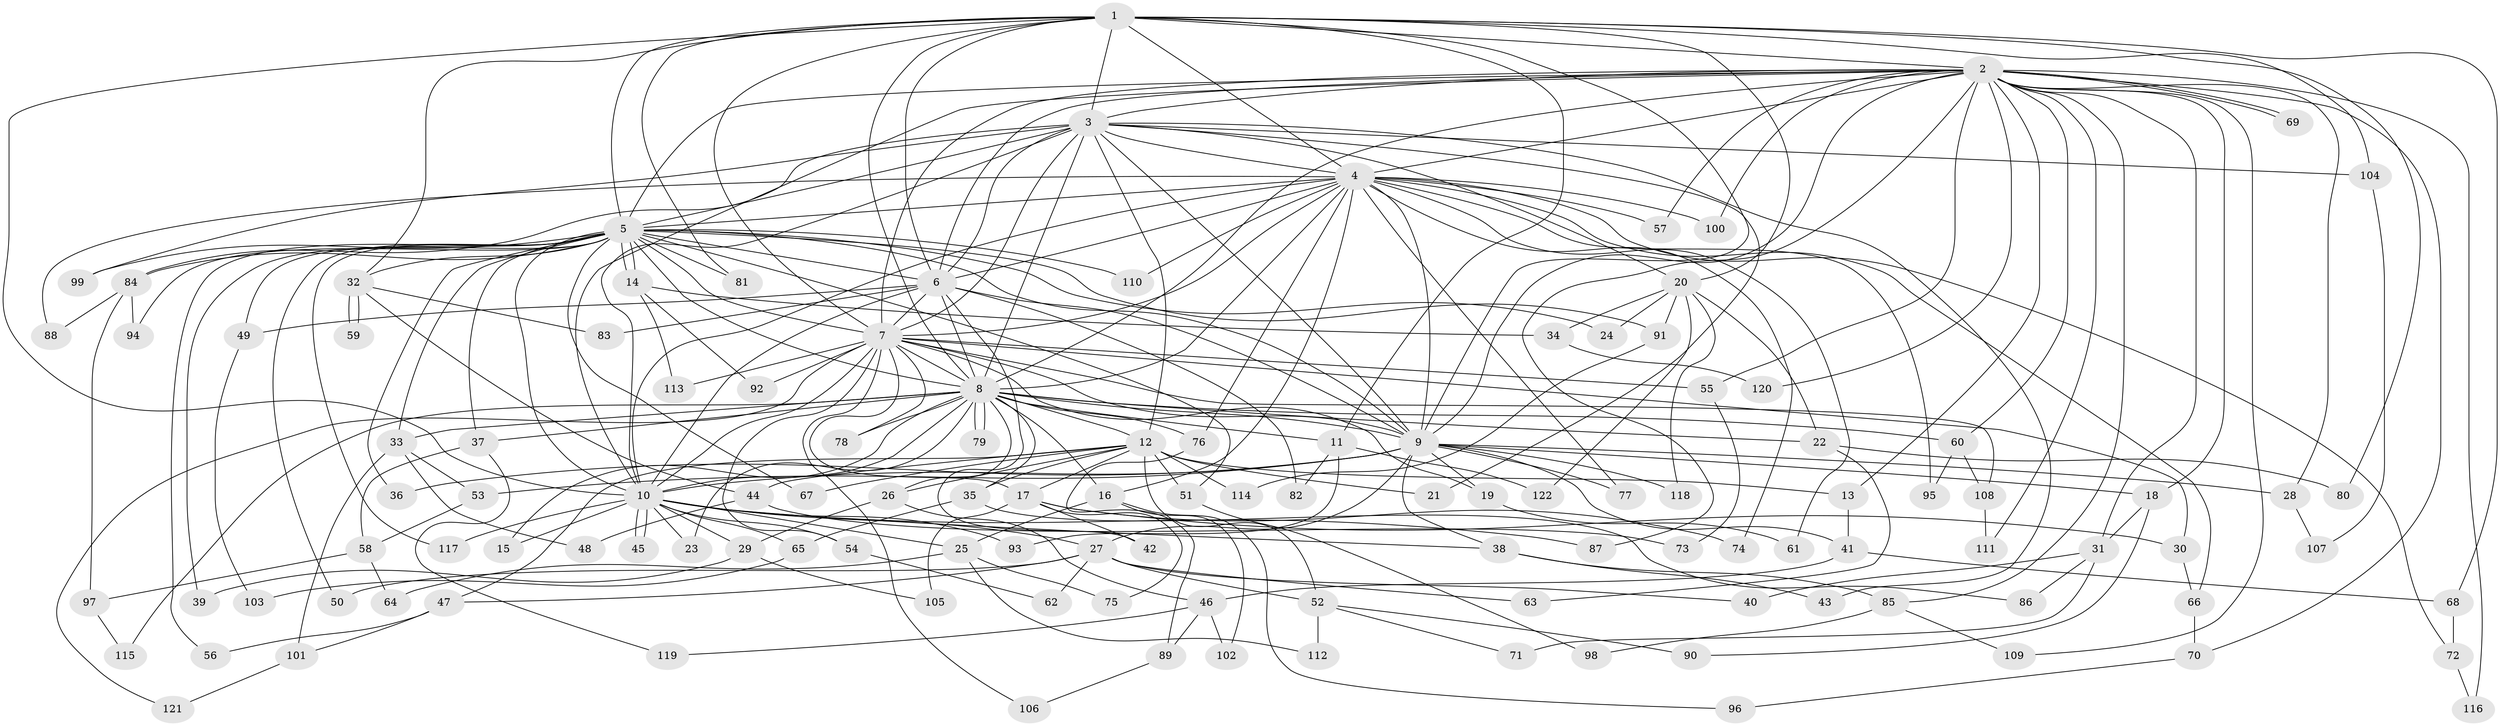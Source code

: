 // coarse degree distribution, {14: 0.010752688172043012, 21: 0.010752688172043012, 22: 0.010752688172043012, 26: 0.010752688172043012, 25: 0.010752688172043012, 11: 0.021505376344086023, 29: 0.010752688172043012, 18: 0.010752688172043012, 5: 0.07526881720430108, 3: 0.15053763440860216, 6: 0.021505376344086023, 2: 0.46236559139784944, 7: 0.010752688172043012, 4: 0.12903225806451613, 9: 0.010752688172043012, 1: 0.043010752688172046}
// Generated by graph-tools (version 1.1) at 2025/51/02/27/25 19:51:43]
// undirected, 122 vertices, 269 edges
graph export_dot {
graph [start="1"]
  node [color=gray90,style=filled];
  1;
  2;
  3;
  4;
  5;
  6;
  7;
  8;
  9;
  10;
  11;
  12;
  13;
  14;
  15;
  16;
  17;
  18;
  19;
  20;
  21;
  22;
  23;
  24;
  25;
  26;
  27;
  28;
  29;
  30;
  31;
  32;
  33;
  34;
  35;
  36;
  37;
  38;
  39;
  40;
  41;
  42;
  43;
  44;
  45;
  46;
  47;
  48;
  49;
  50;
  51;
  52;
  53;
  54;
  55;
  56;
  57;
  58;
  59;
  60;
  61;
  62;
  63;
  64;
  65;
  66;
  67;
  68;
  69;
  70;
  71;
  72;
  73;
  74;
  75;
  76;
  77;
  78;
  79;
  80;
  81;
  82;
  83;
  84;
  85;
  86;
  87;
  88;
  89;
  90;
  91;
  92;
  93;
  94;
  95;
  96;
  97;
  98;
  99;
  100;
  101;
  102;
  103;
  104;
  105;
  106;
  107;
  108;
  109;
  110;
  111;
  112;
  113;
  114;
  115;
  116;
  117;
  118;
  119;
  120;
  121;
  122;
  1 -- 2;
  1 -- 3;
  1 -- 4;
  1 -- 5;
  1 -- 6;
  1 -- 7;
  1 -- 8;
  1 -- 9;
  1 -- 10;
  1 -- 11;
  1 -- 20;
  1 -- 32;
  1 -- 68;
  1 -- 80;
  1 -- 81;
  1 -- 104;
  2 -- 3;
  2 -- 4;
  2 -- 5;
  2 -- 6;
  2 -- 7;
  2 -- 8;
  2 -- 9;
  2 -- 10;
  2 -- 13;
  2 -- 18;
  2 -- 28;
  2 -- 31;
  2 -- 55;
  2 -- 57;
  2 -- 60;
  2 -- 69;
  2 -- 69;
  2 -- 70;
  2 -- 85;
  2 -- 87;
  2 -- 100;
  2 -- 109;
  2 -- 111;
  2 -- 116;
  2 -- 120;
  3 -- 4;
  3 -- 5;
  3 -- 6;
  3 -- 7;
  3 -- 8;
  3 -- 9;
  3 -- 10;
  3 -- 12;
  3 -- 20;
  3 -- 21;
  3 -- 43;
  3 -- 84;
  3 -- 99;
  3 -- 104;
  4 -- 5;
  4 -- 6;
  4 -- 7;
  4 -- 8;
  4 -- 9;
  4 -- 10;
  4 -- 16;
  4 -- 57;
  4 -- 61;
  4 -- 66;
  4 -- 72;
  4 -- 74;
  4 -- 76;
  4 -- 77;
  4 -- 88;
  4 -- 95;
  4 -- 100;
  4 -- 110;
  5 -- 6;
  5 -- 7;
  5 -- 8;
  5 -- 9;
  5 -- 10;
  5 -- 14;
  5 -- 14;
  5 -- 24;
  5 -- 32;
  5 -- 33;
  5 -- 36;
  5 -- 37;
  5 -- 39;
  5 -- 49;
  5 -- 50;
  5 -- 51;
  5 -- 56;
  5 -- 67;
  5 -- 81;
  5 -- 84;
  5 -- 91;
  5 -- 94;
  5 -- 99;
  5 -- 110;
  5 -- 117;
  6 -- 7;
  6 -- 8;
  6 -- 9;
  6 -- 10;
  6 -- 42;
  6 -- 49;
  6 -- 82;
  6 -- 83;
  7 -- 8;
  7 -- 9;
  7 -- 10;
  7 -- 17;
  7 -- 19;
  7 -- 30;
  7 -- 54;
  7 -- 55;
  7 -- 78;
  7 -- 92;
  7 -- 106;
  7 -- 108;
  7 -- 113;
  7 -- 121;
  8 -- 9;
  8 -- 10;
  8 -- 11;
  8 -- 12;
  8 -- 15;
  8 -- 16;
  8 -- 22;
  8 -- 23;
  8 -- 26;
  8 -- 33;
  8 -- 35;
  8 -- 37;
  8 -- 60;
  8 -- 76;
  8 -- 78;
  8 -- 79;
  8 -- 79;
  8 -- 115;
  9 -- 10;
  9 -- 18;
  9 -- 19;
  9 -- 27;
  9 -- 28;
  9 -- 36;
  9 -- 38;
  9 -- 41;
  9 -- 53;
  9 -- 77;
  9 -- 118;
  10 -- 15;
  10 -- 23;
  10 -- 25;
  10 -- 27;
  10 -- 29;
  10 -- 38;
  10 -- 45;
  10 -- 45;
  10 -- 54;
  10 -- 65;
  10 -- 87;
  10 -- 93;
  10 -- 117;
  11 -- 82;
  11 -- 93;
  11 -- 122;
  12 -- 13;
  12 -- 17;
  12 -- 21;
  12 -- 26;
  12 -- 35;
  12 -- 44;
  12 -- 47;
  12 -- 51;
  12 -- 52;
  12 -- 67;
  12 -- 114;
  13 -- 41;
  14 -- 34;
  14 -- 92;
  14 -- 113;
  16 -- 25;
  16 -- 96;
  16 -- 102;
  17 -- 30;
  17 -- 42;
  17 -- 74;
  17 -- 75;
  17 -- 105;
  18 -- 31;
  18 -- 90;
  19 -- 61;
  20 -- 22;
  20 -- 24;
  20 -- 34;
  20 -- 91;
  20 -- 118;
  20 -- 122;
  22 -- 63;
  22 -- 80;
  25 -- 64;
  25 -- 75;
  25 -- 112;
  26 -- 29;
  26 -- 46;
  27 -- 40;
  27 -- 47;
  27 -- 50;
  27 -- 52;
  27 -- 62;
  27 -- 63;
  28 -- 107;
  29 -- 39;
  29 -- 105;
  30 -- 66;
  31 -- 40;
  31 -- 71;
  31 -- 86;
  32 -- 44;
  32 -- 59;
  32 -- 59;
  32 -- 83;
  33 -- 48;
  33 -- 53;
  33 -- 101;
  34 -- 120;
  35 -- 65;
  35 -- 86;
  37 -- 58;
  37 -- 119;
  38 -- 43;
  38 -- 85;
  41 -- 46;
  41 -- 68;
  44 -- 48;
  44 -- 73;
  46 -- 89;
  46 -- 102;
  46 -- 119;
  47 -- 56;
  47 -- 101;
  49 -- 103;
  51 -- 98;
  52 -- 71;
  52 -- 90;
  52 -- 112;
  53 -- 58;
  54 -- 62;
  55 -- 73;
  58 -- 64;
  58 -- 97;
  60 -- 95;
  60 -- 108;
  65 -- 103;
  66 -- 70;
  68 -- 72;
  70 -- 96;
  72 -- 116;
  76 -- 89;
  84 -- 88;
  84 -- 94;
  84 -- 97;
  85 -- 98;
  85 -- 109;
  89 -- 106;
  91 -- 114;
  97 -- 115;
  101 -- 121;
  104 -- 107;
  108 -- 111;
}
